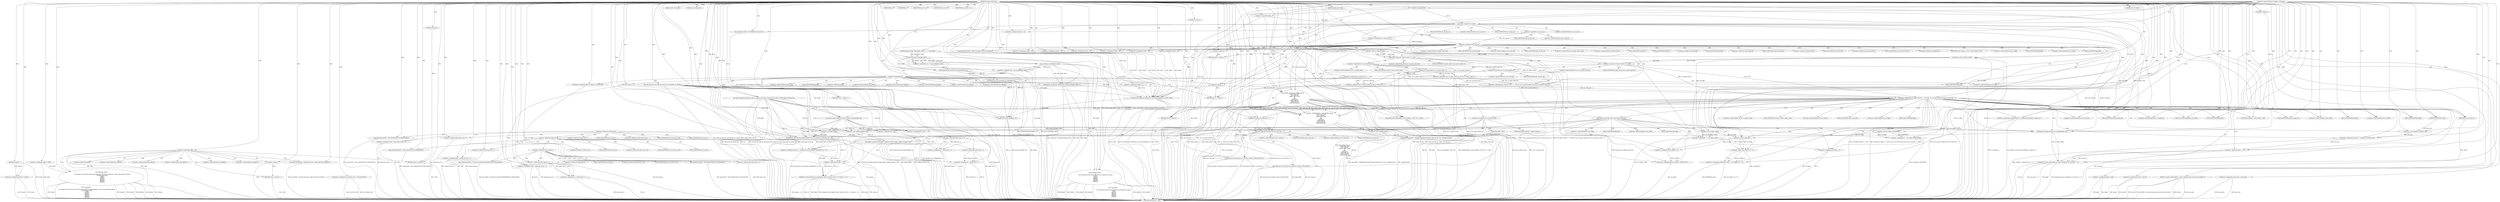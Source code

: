 digraph hostapd_notif_assoc {  
"1000118" [label = "(METHOD,hostapd_notif_assoc)" ]
"1000656" [label = "(METHOD_RETURN,int __cdecl)" ]
"1000119" [label = "(PARAM,hostapd_data *hapd)" ]
"1000120" [label = "(PARAM,const u8 *addr)" ]
"1000121" [label = "(PARAM,const u8 *req_ies)" ]
"1000122" [label = "(PARAM,size_t req_ies_len)" ]
"1000123" [label = "(PARAM,int reassoc)" ]
"1000142" [label = "(<operator>.assignment,hapda = hapd)" ]
"1000145" [label = "(<operator>.assignment,addra = addr)" ]
"1000148" [label = "(<operator>.assignment,req_iesa = req_ies)" ]
"1000151" [label = "(<operator>.assignment,req_ies_lena = req_ies_len)" ]
"1000154" [label = "(<operator>.assignment,reassoca = reassoc)" ]
"1000158" [label = "(<operator>.logicalNot,!addr)" ]
"1000161" [label = "(wpa_printf,wpa_printf(2, \"hostapd_notif_assoc: Skip event with no address\"))" ]
"1000164" [label = "(RETURN,return -1;,return -1;)" ]
"1000165" [label = "(<operator>.minus,-1)" ]
"1000168" [label = "(wpa_printf,wpa_printf(\n      2,\n      \"%s: Invalid SA=%02x:%02x:%02x:%02x:%02x:%02x in received indication - ignore this indication silently\",\n      \"hostapd_notif_assoc\",\n      *addra,\n      addra[1],\n      addra[2],\n      addra[3],\n      addra[4],\n      addra[5]))" ]
"1000189" [label = "(RETURN,return 0;,return 0;)" ]
"1000190" [label = "(LITERAL,0,return 0;)" ]
"1000191" [label = "(hostapd_logger,hostapd_logger(hapda, addra, 1u, 2, \"associated\"))" ]
"1000197" [label = "(ieee802_11_parse_elems,ieee802_11_parse_elems(req_iesa, req_ies_lena, &elems, 0))" ]
"1000208" [label = "(<operator>.assignment,ie = elems.wps_ie - 2)" ]
"1000210" [label = "(<operator>.subtraction,elems.wps_ie - 2)" ]
"1000215" [label = "(<operator>.assignment,ielen = elems.wps_ie_len + 2)" ]
"1000217" [label = "(<operator>.addition,elems.wps_ie_len + 2)" ]
"1000222" [label = "(wpa_printf,wpa_printf(2, \"STA included WPS IE in (Re)AssocReq\"))" ]
"1000231" [label = "(<operator>.assignment,ie = elems.rsn_ie - 2)" ]
"1000233" [label = "(<operator>.subtraction,elems.rsn_ie - 2)" ]
"1000238" [label = "(<operator>.assignment,ielen = elems.rsn_ie_len + 2)" ]
"1000240" [label = "(<operator>.addition,elems.rsn_ie_len + 2)" ]
"1000245" [label = "(wpa_printf,wpa_printf(2, \"STA included RSN IE in (Re)AssocReq\"))" ]
"1000254" [label = "(<operator>.assignment,ie = elems.wpa_ie - 2)" ]
"1000256" [label = "(<operator>.subtraction,elems.wpa_ie - 2)" ]
"1000261" [label = "(<operator>.assignment,ielen = elems.wpa_ie_len + 2)" ]
"1000263" [label = "(<operator>.addition,elems.wpa_ie_len + 2)" ]
"1000268" [label = "(wpa_printf,wpa_printf(2, \"STA included WPA IE in (Re)AssocReq\"))" ]
"1000273" [label = "(IDENTIFIER,L,)" ]
"1000274" [label = "(IDENTIFIER,L,)" ]
"1000275" [label = "(wpa_printf,wpa_printf(2, \"STA did not include WPS/RSN/WPA IE in (Re)AssocReq\"))" ]
"1000278" [label = "(<operator>.assignment,sta = ap_get_sta(hapda, addra))" ]
"1000280" [label = "(ap_get_sta,ap_get_sta(hapda, addra))" ]
"1000284" [label = "(IDENTIFIER,sta,if ( sta ))" ]
"1000286" [label = "(CFXTristimulus2lms,CFXTristimulus2lms(hapda, sta))" ]
"1000289" [label = "(accounting_sta_stop,accounting_sta_stop(hapda, sta))" ]
"1000292" [label = "(<operator>.assignment,sta->timeout_next = STA_NULLFUNC)" ]
"1000299" [label = "(<operator>.assignment,sta = ap_sta_add(hapda, addra))" ]
"1000301" [label = "(ap_sta_add,ap_sta_add(hapda, addra))" ]
"1000305" [label = "(<operator>.logicalNot,!sta)" ]
"1000308" [label = "(hostapd_drv_sta_disassoc,hostapd_drv_sta_disassoc(hapda, addra, 5))" ]
"1000312" [label = "(RETURN,return -1;,return -1;)" ]
"1000313" [label = "(<operator>.minus,-1)" ]
"1000315" [label = "(<operators>.assignmentAnd,sta->flags &= 0xFFFECFFF)" ]
"1000321" [label = "(wpa_printf,wpa_printf(\n      3,\n      \"STA %02x:%02x:%02x:%02x:%02x:%02x not allowed to connect\",\n      *addra,\n      addra[1],\n      addra[2],\n      addra[3],\n      addra[4],\n      addra[5]))" ]
"1000341" [label = "(<operator>.assignment,reason = 1)" ]
"1000345" [label = "(hostapd_drv_sta_disassoc,hostapd_drv_sta_disassoc(hapda, sta->addr, reason))" ]
"1000351" [label = "(ap_free_sta,ap_free_sta(hapda, sta))" ]
"1000354" [label = "(RETURN,return -1;,return -1;)" ]
"1000355" [label = "(<operator>.minus,-1)" ]
"1000357" [label = "(mbo_ap_check_sta_assoc,mbo_ap_check_sta_assoc(hapda, sta, &elems))" ]
"1000362" [label = "(ap_copy_sta_supp_op_classes,ap_copy_sta_supp_op_classes(sta, elems.supp_op_classes, elems.supp_op_classes_len))" ]
"1000378" [label = "(<operator>.logicalOr,!ie || !ielen)" ]
"1000379" [label = "(<operator>.logicalNot,!ie)" ]
"1000381" [label = "(<operator>.logicalNot,!ielen)" ]
"1000384" [label = "(wpa_printf,wpa_printf(2, \"No WPA/RSN IE from STA\"))" ]
"1000387" [label = "(<operator>.assignment,reason = 13)" ]
"1000392" [label = "(<operator>.logicalNot,!sta->wpa_sm)" ]
"1000397" [label = "(<operator>.assignment,sta->wpa_sm = v5)" ]
"1000403" [label = "(<operator>.logicalNot,!sta->wpa_sm)" ]
"1000408" [label = "(wpa_printf,wpa_printf(5, \"Failed to initialize WPA state machine\"))" ]
"1000411" [label = "(RETURN,return -1;,return -1;)" ]
"1000412" [label = "(<operator>.minus,-1)" ]
"1000414" [label = "(<operator>.assignment,res = wpa_validate_wpa_ie(\n            hapda->wpa_auth,\n            sta->wpa_sm,\n            hapda->iface->freq,\n            ie,\n            ielen,\n            elems.mdie,\n            elems.mdie_len,\n            elems.owe_dh,\n            elems.owe_dh_len))" ]
"1000416" [label = "(wpa_validate_wpa_ie,wpa_validate_wpa_ie(\n            hapda->wpa_auth,\n            sta->wpa_sm,\n            hapda->iface->freq,\n            ie,\n            ielen,\n            elems.mdie,\n            elems.mdie_len,\n            elems.owe_dh,\n            elems.owe_dh_len))" ]
"1000443" [label = "(IDENTIFIER,res,if ( res ))" ]
"1000445" [label = "(wpa_printf,wpa_printf(2, \"WPA/RSN information element rejected? (res %u)\", (unsigned int)res))" ]
"1000448" [label = "(<operator>.cast,(unsigned int)res)" ]
"1000451" [label = "(wpa_hexdump,wpa_hexdump(2, (const unsigned __int8 *)\"IE\", ie, ielen))" ]
"1000453" [label = "(<operator>.cast,(const unsigned __int8 *)\"IE\")" ]
"1000459" [label = "(IDENTIFIER,res,switch ( res ))" ]
"1000462" [label = "(<operator>.assignment,reason = 18)" ]
"1000467" [label = "(<operator>.assignment,reason = 19)" ]
"1000472" [label = "(<operator>.assignment,reason = 20)" ]
"1000477" [label = "(<operator>.assignment,reason = 13)" ]
"1000482" [label = "(<operator>.assignment,reason = 24)" ]
"1000487" [label = "(<operator>.assignment,reason = 13)" ]
"1000493" [label = "(<operator>.logicalAnd,(sta->flags & 0x402) == 1026 && !sta->sa_query_timed_out && sta->sa_query_count > 0)" ]
"1000494" [label = "(<operator>.equals,(sta->flags & 0x402) == 1026)" ]
"1000495" [label = "(<operator>.and,sta->flags & 0x402)" ]
"1000501" [label = "(<operator>.logicalAnd,!sta->sa_query_timed_out && sta->sa_query_count > 0)" ]
"1000502" [label = "(<operator>.logicalNot,!sta->sa_query_timed_out)" ]
"1000506" [label = "(<operator>.greaterThan,sta->sa_query_count > 0)" ]
"1000511" [label = "(ap_check_sa_query_timeout,ap_check_sa_query_timeout(hapda, sta))" ]
"1000515" [label = "(<operator>.logicalAnd,(sta->flags & 0x402) == 1026 && !sta->sa_query_timed_out && sta->auth_alg != 2)" ]
"1000516" [label = "(<operator>.equals,(sta->flags & 0x402) == 1026)" ]
"1000517" [label = "(<operator>.and,sta->flags & 0x402)" ]
"1000523" [label = "(<operator>.logicalAnd,!sta->sa_query_timed_out && sta->auth_alg != 2)" ]
"1000524" [label = "(<operator>.logicalNot,!sta->sa_query_timed_out)" ]
"1000528" [label = "(<operator>.notEquals,sta->auth_alg != 2)" ]
"1000535" [label = "(<operator>.logicalNot,!sta->sa_query_count)" ]
"1000539" [label = "(xdr_ypbind_resptype_0,xdr_ypbind_resptype_0((XDR *)hapda, (ypbind_resptype *)sta))" ]
"1000540" [label = "(<operator>.cast,(XDR *)hapda)" ]
"1000543" [label = "(<operator>.cast,(ypbind_resptype *)sta)" ]
"1000546" [label = "(<operator>.assignment,reason_2 = hostapd_eid_assoc_comeback_time(hapda, sta, v11))" ]
"1000548" [label = "(hostapd_eid_assoc_comeback_time,hostapd_eid_assoc_comeback_time(hapda, sta, v11))" ]
"1000552" [label = "(hostapd_sta_assoc,hostapd_sta_assoc(hapda, addra, reassoca, 0x1Eu, v11, reason_2 - v11))" ]
"1000558" [label = "(<operator>.subtraction,reason_2 - v11)" ]
"1000561" [label = "(RETURN,return 0;,return 0;)" ]
"1000562" [label = "(LITERAL,0,return 0;)" ]
"1000564" [label = "(wpa_auth_uses_mfp,wpa_auth_uses_mfp(sta->wpa_sm))" ]
"1000569" [label = "(<operator>.assignment,v6 = sta)" ]
"1000572" [label = "(<operator>.assignment,v7 = sta->flags | 0x400)" ]
"1000574" [label = "(<operator>.or,sta->flags | 0x400)" ]
"1000581" [label = "(<operator>.assignment,v6 = sta)" ]
"1000584" [label = "(<operator>.assignment,v7 = sta->flags & 0xFFFFFBFF)" ]
"1000586" [label = "(<operator>.and,sta->flags & 0xFFFFFBFF)" ]
"1000591" [label = "(<operator>.assignment,v6->flags = v7)" ]
"1000596" [label = "(<operator>.assignment,LOBYTE(new_assoc) = (sta->flags & 2) == 0)" ]
"1000597" [label = "(LOBYTE,LOBYTE(new_assoc))" ]
"1000599" [label = "(<operator>.equals,(sta->flags & 2) == 0)" ]
"1000600" [label = "(<operator>.and,sta->flags & 2)" ]
"1000606" [label = "(<operator>.assignment,new_assoc = (unsigned __int8)new_assoc)" ]
"1000608" [label = "(<operator>.cast,(unsigned __int8)new_assoc)" ]
"1000611" [label = "(<operators>.assignmentOr,sta->flags |= 3u)" ]
"1000616" [label = "(<operators>.assignmentAnd,sta->flags &= 0xFFF7FFFF)" ]
"1000621" [label = "(hostapd_set_sta_flags,hostapd_set_sta_flags(hapda, sta))" ]
"1000625" [label = "(<operator>.logicalAnd,reassoca && sta->auth_alg == 2)" ]
"1000627" [label = "(<operator>.equals,sta->auth_alg == 2)" ]
"1000632" [label = "(wpa_auth_sm_event,wpa_auth_sm_event(sta->wpa_sm, WPA_ASSOC_FT))" ]
"1000638" [label = "(wpa_auth_sm_event,wpa_auth_sm_event(sta->wpa_sm, WPA_ASSOC))" ]
"1000643" [label = "(hostapd_new_assoc_sta,hostapd_new_assoc_sta(hapda, sta, new_assoc == 0))" ]
"1000646" [label = "(<operator>.equals,new_assoc == 0)" ]
"1000649" [label = "(ieee802_1x_notify_port_enabled,ieee802_1x_notify_port_enabled(sta->eapol_sm, 1))" ]
"1000654" [label = "(RETURN,return 0;,return 0;)" ]
"1000655" [label = "(LITERAL,0,return 0;)" ]
"1000172" [label = "(<operator>.indirection,*addra)" ]
"1000174" [label = "(<operator>.indirectIndexAccess,addra[1])" ]
"1000177" [label = "(<operator>.indirectIndexAccess,addra[2])" ]
"1000180" [label = "(<operator>.indirectIndexAccess,addra[3])" ]
"1000183" [label = "(<operator>.indirectIndexAccess,addra[4])" ]
"1000186" [label = "(<operator>.indirectIndexAccess,addra[5])" ]
"1000204" [label = "(<operator>.fieldAccess,elems.wps_ie)" ]
"1000211" [label = "(<operator>.fieldAccess,elems.wps_ie)" ]
"1000213" [label = "(FIELD_IDENTIFIER,wps_ie,wps_ie)" ]
"1000218" [label = "(<operator>.fieldAccess,elems.wps_ie_len)" ]
"1000220" [label = "(FIELD_IDENTIFIER,wps_ie_len,wps_ie_len)" ]
"1000227" [label = "(<operator>.fieldAccess,elems.rsn_ie)" ]
"1000229" [label = "(FIELD_IDENTIFIER,rsn_ie,rsn_ie)" ]
"1000234" [label = "(<operator>.fieldAccess,elems.rsn_ie)" ]
"1000236" [label = "(FIELD_IDENTIFIER,rsn_ie,rsn_ie)" ]
"1000241" [label = "(<operator>.fieldAccess,elems.rsn_ie_len)" ]
"1000243" [label = "(FIELD_IDENTIFIER,rsn_ie_len,rsn_ie_len)" ]
"1000250" [label = "(<operator>.fieldAccess,elems.wpa_ie)" ]
"1000252" [label = "(FIELD_IDENTIFIER,wpa_ie,wpa_ie)" ]
"1000257" [label = "(<operator>.fieldAccess,elems.wpa_ie)" ]
"1000259" [label = "(FIELD_IDENTIFIER,wpa_ie,wpa_ie)" ]
"1000264" [label = "(<operator>.fieldAccess,elems.wpa_ie_len)" ]
"1000266" [label = "(FIELD_IDENTIFIER,wpa_ie_len,wpa_ie_len)" ]
"1000316" [label = "(<operator>.indirectFieldAccess,sta->flags)" ]
"1000318" [label = "(FIELD_IDENTIFIER,flags,flags)" ]
"1000324" [label = "(<operator>.indirection,*addra)" ]
"1000326" [label = "(<operator>.indirectIndexAccess,addra[1])" ]
"1000329" [label = "(<operator>.indirectIndexAccess,addra[2])" ]
"1000332" [label = "(<operator>.indirectIndexAccess,addra[3])" ]
"1000335" [label = "(<operator>.indirectIndexAccess,addra[4])" ]
"1000338" [label = "(<operator>.indirectIndexAccess,addra[5])" ]
"1000347" [label = "(<operator>.indirectFieldAccess,sta->addr)" ]
"1000349" [label = "(FIELD_IDENTIFIER,addr,addr)" ]
"1000371" [label = "(<operator>.indirectFieldAccess,hapda->conf->wpa)" ]
"1000393" [label = "(<operator>.indirectFieldAccess,sta->wpa_sm)" ]
"1000395" [label = "(FIELD_IDENTIFIER,wpa_sm,wpa_sm)" ]
"1000398" [label = "(<operator>.indirectFieldAccess,sta->wpa_sm)" ]
"1000400" [label = "(FIELD_IDENTIFIER,wpa_sm,wpa_sm)" ]
"1000404" [label = "(<operator>.indirectFieldAccess,sta->wpa_sm)" ]
"1000406" [label = "(FIELD_IDENTIFIER,wpa_sm,wpa_sm)" ]
"1000417" [label = "(<operator>.indirectFieldAccess,hapda->wpa_auth)" ]
"1000419" [label = "(FIELD_IDENTIFIER,wpa_auth,wpa_auth)" ]
"1000420" [label = "(<operator>.indirectFieldAccess,sta->wpa_sm)" ]
"1000422" [label = "(FIELD_IDENTIFIER,wpa_sm,wpa_sm)" ]
"1000423" [label = "(<operator>.indirectFieldAccess,hapda->iface->freq)" ]
"1000424" [label = "(<operator>.indirectFieldAccess,hapda->iface)" ]
"1000426" [label = "(FIELD_IDENTIFIER,iface,iface)" ]
"1000427" [label = "(FIELD_IDENTIFIER,freq,freq)" ]
"1000430" [label = "(<operator>.fieldAccess,elems.mdie)" ]
"1000432" [label = "(FIELD_IDENTIFIER,mdie,mdie)" ]
"1000433" [label = "(<operator>.fieldAccess,elems.mdie_len)" ]
"1000435" [label = "(FIELD_IDENTIFIER,mdie_len,mdie_len)" ]
"1000436" [label = "(<operator>.fieldAccess,elems.owe_dh)" ]
"1000438" [label = "(FIELD_IDENTIFIER,owe_dh,owe_dh)" ]
"1000439" [label = "(<operator>.fieldAccess,elems.owe_dh_len)" ]
"1000441" [label = "(FIELD_IDENTIFIER,owe_dh_len,owe_dh_len)" ]
"1000449" [label = "(UNKNOWN,unsigned int,unsigned int)" ]
"1000454" [label = "(UNKNOWN,const unsigned __int8 *,const unsigned __int8 *)" ]
"1000496" [label = "(<operator>.indirectFieldAccess,sta->flags)" ]
"1000498" [label = "(FIELD_IDENTIFIER,flags,flags)" ]
"1000503" [label = "(<operator>.indirectFieldAccess,sta->sa_query_timed_out)" ]
"1000505" [label = "(FIELD_IDENTIFIER,sa_query_timed_out,sa_query_timed_out)" ]
"1000507" [label = "(<operator>.indirectFieldAccess,sta->sa_query_count)" ]
"1000509" [label = "(FIELD_IDENTIFIER,sa_query_count,sa_query_count)" ]
"1000518" [label = "(<operator>.indirectFieldAccess,sta->flags)" ]
"1000520" [label = "(FIELD_IDENTIFIER,flags,flags)" ]
"1000525" [label = "(<operator>.indirectFieldAccess,sta->sa_query_timed_out)" ]
"1000527" [label = "(FIELD_IDENTIFIER,sa_query_timed_out,sa_query_timed_out)" ]
"1000529" [label = "(<operator>.indirectFieldAccess,sta->auth_alg)" ]
"1000531" [label = "(FIELD_IDENTIFIER,auth_alg,auth_alg)" ]
"1000536" [label = "(<operator>.indirectFieldAccess,sta->sa_query_count)" ]
"1000538" [label = "(FIELD_IDENTIFIER,sa_query_count,sa_query_count)" ]
"1000541" [label = "(UNKNOWN,XDR *,XDR *)" ]
"1000544" [label = "(UNKNOWN,ypbind_resptype *,ypbind_resptype *)" ]
"1000565" [label = "(<operator>.indirectFieldAccess,sta->wpa_sm)" ]
"1000567" [label = "(FIELD_IDENTIFIER,wpa_sm,wpa_sm)" ]
"1000575" [label = "(<operator>.indirectFieldAccess,sta->flags)" ]
"1000577" [label = "(FIELD_IDENTIFIER,flags,flags)" ]
"1000587" [label = "(<operator>.indirectFieldAccess,sta->flags)" ]
"1000589" [label = "(FIELD_IDENTIFIER,flags,flags)" ]
"1000592" [label = "(<operator>.indirectFieldAccess,v6->flags)" ]
"1000594" [label = "(FIELD_IDENTIFIER,flags,flags)" ]
"1000601" [label = "(<operator>.indirectFieldAccess,sta->flags)" ]
"1000603" [label = "(FIELD_IDENTIFIER,flags,flags)" ]
"1000609" [label = "(UNKNOWN,unsigned __int8,unsigned __int8)" ]
"1000612" [label = "(<operator>.indirectFieldAccess,sta->flags)" ]
"1000614" [label = "(FIELD_IDENTIFIER,flags,flags)" ]
"1000617" [label = "(<operator>.indirectFieldAccess,sta->flags)" ]
"1000619" [label = "(FIELD_IDENTIFIER,flags,flags)" ]
"1000628" [label = "(<operator>.indirectFieldAccess,sta->auth_alg)" ]
"1000630" [label = "(FIELD_IDENTIFIER,auth_alg,auth_alg)" ]
"1000633" [label = "(<operator>.indirectFieldAccess,sta->wpa_sm)" ]
"1000635" [label = "(FIELD_IDENTIFIER,wpa_sm,wpa_sm)" ]
"1000639" [label = "(<operator>.indirectFieldAccess,sta->wpa_sm)" ]
"1000641" [label = "(FIELD_IDENTIFIER,wpa_sm,wpa_sm)" ]
"1000650" [label = "(<operator>.indirectFieldAccess,sta->eapol_sm)" ]
"1000652" [label = "(FIELD_IDENTIFIER,eapol_sm,eapol_sm)" ]
  "1000312" -> "1000656"  [ label = "DDG: <RET>"] 
  "1000654" -> "1000656"  [ label = "DDG: <RET>"] 
  "1000561" -> "1000656"  [ label = "DDG: <RET>"] 
  "1000289" -> "1000656"  [ label = "DDG: accounting_sta_stop(hapda, sta)"] 
  "1000632" -> "1000656"  [ label = "DDG: WPA_ASSOC_FT"] 
  "1000416" -> "1000656"  [ label = "DDG: elems.owe_dh"] 
  "1000142" -> "1000656"  [ label = "DDG: hapd"] 
  "1000161" -> "1000656"  [ label = "DDG: wpa_printf(2, \"hostapd_notif_assoc: Skip event with no address\")"] 
  "1000414" -> "1000656"  [ label = "DDG: wpa_validate_wpa_ie(\n            hapda->wpa_auth,\n            sta->wpa_sm,\n            hapda->iface->freq,\n            ie,\n            ielen,\n            elems.mdie,\n            elems.mdie_len,\n            elems.owe_dh,\n            elems.owe_dh_len)"] 
  "1000217" -> "1000656"  [ label = "DDG: elems.wps_ie_len"] 
  "1000142" -> "1000656"  [ label = "DDG: hapda"] 
  "1000581" -> "1000656"  [ label = "DDG: v6"] 
  "1000517" -> "1000656"  [ label = "DDG: sta->flags"] 
  "1000445" -> "1000656"  [ label = "DDG: wpa_printf(2, \"WPA/RSN information element rejected? (res %u)\", (unsigned int)res)"] 
  "1000197" -> "1000656"  [ label = "DDG: &elems"] 
  "1000599" -> "1000656"  [ label = "DDG: sta->flags & 2"] 
  "1000315" -> "1000656"  [ label = "DDG: sta->flags"] 
  "1000191" -> "1000656"  [ label = "DDG: hostapd_logger(hapda, addra, 1u, 2, \"associated\")"] 
  "1000535" -> "1000656"  [ label = "DDG: sta->sa_query_count"] 
  "1000501" -> "1000656"  [ label = "DDG: !sta->sa_query_timed_out"] 
  "1000649" -> "1000656"  [ label = "DDG: ieee802_1x_notify_port_enabled(sta->eapol_sm, 1)"] 
  "1000321" -> "1000656"  [ label = "DDG: addra[4]"] 
  "1000523" -> "1000656"  [ label = "DDG: !sta->sa_query_timed_out"] 
  "1000197" -> "1000656"  [ label = "DDG: req_ies_lena"] 
  "1000351" -> "1000656"  [ label = "DDG: hapda"] 
  "1000524" -> "1000656"  [ label = "DDG: sta->sa_query_timed_out"] 
  "1000416" -> "1000656"  [ label = "DDG: elems.owe_dh_len"] 
  "1000625" -> "1000656"  [ label = "DDG: sta->auth_alg == 2"] 
  "1000238" -> "1000656"  [ label = "DDG: ielen"] 
  "1000416" -> "1000656"  [ label = "DDG: sta->wpa_sm"] 
  "1000351" -> "1000656"  [ label = "DDG: sta"] 
  "1000515" -> "1000656"  [ label = "DDG: (sta->flags & 0x402) == 1026 && !sta->sa_query_timed_out && sta->auth_alg != 2"] 
  "1000546" -> "1000656"  [ label = "DDG: hostapd_eid_assoc_comeback_time(hapda, sta, v11)"] 
  "1000168" -> "1000656"  [ label = "DDG: addra[1]"] 
  "1000321" -> "1000656"  [ label = "DDG: wpa_printf(\n      3,\n      \"STA %02x:%02x:%02x:%02x:%02x:%02x not allowed to connect\",\n      *addra,\n      addra[1],\n      addra[2],\n      addra[3],\n      addra[4],\n      addra[5])"] 
  "1000569" -> "1000656"  [ label = "DDG: v6"] 
  "1000231" -> "1000656"  [ label = "DDG: elems.rsn_ie - 2"] 
  "1000539" -> "1000656"  [ label = "DDG: xdr_ypbind_resptype_0((XDR *)hapda, (ypbind_resptype *)sta)"] 
  "1000516" -> "1000656"  [ label = "DDG: sta->flags & 0x402"] 
  "1000308" -> "1000656"  [ label = "DDG: hostapd_drv_sta_disassoc(hapda, addra, 5)"] 
  "1000351" -> "1000656"  [ label = "DDG: ap_free_sta(hapda, sta)"] 
  "1000552" -> "1000656"  [ label = "DDG: hapda"] 
  "1000414" -> "1000656"  [ label = "DDG: res"] 
  "1000416" -> "1000656"  [ label = "DDG: hapda->wpa_auth"] 
  "1000564" -> "1000656"  [ label = "DDG: wpa_auth_uses_mfp(sta->wpa_sm)"] 
  "1000558" -> "1000656"  [ label = "DDG: reason_2"] 
  "1000539" -> "1000656"  [ label = "DDG: (XDR *)hapda"] 
  "1000210" -> "1000656"  [ label = "DDG: elems.wps_ie"] 
  "1000552" -> "1000656"  [ label = "DDG: reassoca"] 
  "1000397" -> "1000656"  [ label = "DDG: v5"] 
  "1000313" -> "1000656"  [ label = "DDG: -1"] 
  "1000215" -> "1000656"  [ label = "DDG: elems.wps_ie_len + 2"] 
  "1000362" -> "1000656"  [ label = "DDG: elems.supp_op_classes"] 
  "1000643" -> "1000656"  [ label = "DDG: new_assoc == 0"] 
  "1000379" -> "1000656"  [ label = "DDG: ie"] 
  "1000596" -> "1000656"  [ label = "DDG: LOBYTE(new_assoc)"] 
  "1000233" -> "1000656"  [ label = "DDG: elems.rsn_ie"] 
  "1000632" -> "1000656"  [ label = "DDG: sta->wpa_sm"] 
  "1000416" -> "1000656"  [ label = "DDG: elems.mdie_len"] 
  "1000445" -> "1000656"  [ label = "DDG: (unsigned int)res"] 
  "1000151" -> "1000656"  [ label = "DDG: req_ies_lena"] 
  "1000254" -> "1000656"  [ label = "DDG: elems.wpa_ie - 2"] 
  "1000355" -> "1000656"  [ label = "DDG: -1"] 
  "1000381" -> "1000656"  [ label = "DDG: ielen"] 
  "1000384" -> "1000656"  [ label = "DDG: wpa_printf(2, \"No WPA/RSN IE from STA\")"] 
  "1000292" -> "1000656"  [ label = "DDG: STA_NULLFUNC"] 
  "1000493" -> "1000656"  [ label = "DDG: !sta->sa_query_timed_out && sta->sa_query_count > 0"] 
  "1000299" -> "1000656"  [ label = "DDG: ap_sta_add(hapda, addra)"] 
  "1000638" -> "1000656"  [ label = "DDG: WPA_ASSOC"] 
  "1000151" -> "1000656"  [ label = "DDG: req_ies_len"] 
  "1000451" -> "1000656"  [ label = "DDG: ielen"] 
  "1000240" -> "1000656"  [ label = "DDG: elems.rsn_ie_len"] 
  "1000268" -> "1000656"  [ label = "DDG: wpa_printf(2, \"STA included WPA IE in (Re)AssocReq\")"] 
  "1000168" -> "1000656"  [ label = "DDG: addra[4]"] 
  "1000552" -> "1000656"  [ label = "DDG: reason_2 - v11"] 
  "1000606" -> "1000656"  [ label = "DDG: (unsigned __int8)new_assoc"] 
  "1000148" -> "1000656"  [ label = "DDG: req_ies"] 
  "1000148" -> "1000656"  [ label = "DDG: req_iesa"] 
  "1000168" -> "1000656"  [ label = "DDG: addra[3]"] 
  "1000345" -> "1000656"  [ label = "DDG: hostapd_drv_sta_disassoc(hapda, sta->addr, reason)"] 
  "1000625" -> "1000656"  [ label = "DDG: reassoca && sta->auth_alg == 2"] 
  "1000515" -> "1000656"  [ label = "DDG: !sta->sa_query_timed_out && sta->auth_alg != 2"] 
  "1000643" -> "1000656"  [ label = "DDG: hapda"] 
  "1000308" -> "1000656"  [ label = "DDG: addra"] 
  "1000451" -> "1000656"  [ label = "DDG: (const unsigned __int8 *)\"IE\""] 
  "1000154" -> "1000656"  [ label = "DDG: reassoca"] 
  "1000280" -> "1000656"  [ label = "DDG: addra"] 
  "1000158" -> "1000656"  [ label = "DDG: !addr"] 
  "1000627" -> "1000656"  [ label = "DDG: sta->auth_alg"] 
  "1000625" -> "1000656"  [ label = "DDG: reassoca"] 
  "1000501" -> "1000656"  [ label = "DDG: sta->sa_query_count > 0"] 
  "1000523" -> "1000656"  [ label = "DDG: sta->auth_alg != 2"] 
  "1000403" -> "1000656"  [ label = "DDG: !sta->wpa_sm"] 
  "1000261" -> "1000656"  [ label = "DDG: elems.wpa_ie_len + 2"] 
  "1000448" -> "1000656"  [ label = "DDG: res"] 
  "1000345" -> "1000656"  [ label = "DDG: reason"] 
  "1000362" -> "1000656"  [ label = "DDG: elems.supp_op_classes_len"] 
  "1000378" -> "1000656"  [ label = "DDG: !ie || !ielen"] 
  "1000292" -> "1000656"  [ label = "DDG: sta->timeout_next"] 
  "1000158" -> "1000656"  [ label = "DDG: addr"] 
  "1000231" -> "1000656"  [ label = "DDG: ie"] 
  "1000254" -> "1000656"  [ label = "DDG: ie"] 
  "1000222" -> "1000656"  [ label = "DDG: wpa_printf(2, \"STA included WPS IE in (Re)AssocReq\")"] 
  "1000515" -> "1000656"  [ label = "DDG: (sta->flags & 0x402) == 1026"] 
  "1000616" -> "1000656"  [ label = "DDG: sta->flags"] 
  "1000275" -> "1000656"  [ label = "DDG: wpa_printf(2, \"STA did not include WPS/RSN/WPA IE in (Re)AssocReq\")"] 
  "1000378" -> "1000656"  [ label = "DDG: !ie"] 
  "1000286" -> "1000656"  [ label = "DDG: CFXTristimulus2lms(hapda, sta)"] 
  "1000301" -> "1000656"  [ label = "DDG: addra"] 
  "1000596" -> "1000656"  [ label = "DDG: (sta->flags & 2) == 0"] 
  "1000197" -> "1000656"  [ label = "DDG: req_iesa"] 
  "1000649" -> "1000656"  [ label = "DDG: sta->eapol_sm"] 
  "1000321" -> "1000656"  [ label = "DDG: addra[3]"] 
  "1000646" -> "1000656"  [ label = "DDG: new_assoc"] 
  "1000502" -> "1000656"  [ label = "DDG: sta->sa_query_timed_out"] 
  "1000535" -> "1000656"  [ label = "DDG: !sta->sa_query_count"] 
  "1000256" -> "1000656"  [ label = "DDG: elems.wpa_ie"] 
  "1000408" -> "1000656"  [ label = "DDG: wpa_printf(5, \"Failed to initialize WPA state machine\")"] 
  "1000451" -> "1000656"  [ label = "DDG: wpa_hexdump(2, (const unsigned __int8 *)\"IE\", ie, ielen)"] 
  "1000208" -> "1000656"  [ label = "DDG: ie"] 
  "1000403" -> "1000656"  [ label = "DDG: sta->wpa_sm"] 
  "1000416" -> "1000656"  [ label = "DDG: hapda->iface->freq"] 
  "1000506" -> "1000656"  [ label = "DDG: sta->sa_query_count"] 
  "1000638" -> "1000656"  [ label = "DDG: sta->wpa_sm"] 
  "1000572" -> "1000656"  [ label = "DDG: sta->flags | 0x400"] 
  "1000632" -> "1000656"  [ label = "DDG: wpa_auth_sm_event(sta->wpa_sm, WPA_ASSOC_FT)"] 
  "1000278" -> "1000656"  [ label = "DDG: ap_get_sta(hapda, addra)"] 
  "1000154" -> "1000656"  [ label = "DDG: reassoc"] 
  "1000528" -> "1000656"  [ label = "DDG: sta->auth_alg"] 
  "1000591" -> "1000656"  [ label = "DDG: v6->flags"] 
  "1000552" -> "1000656"  [ label = "DDG: v11"] 
  "1000305" -> "1000656"  [ label = "DDG: sta"] 
  "1000643" -> "1000656"  [ label = "DDG: hostapd_new_assoc_sta(hapda, sta, new_assoc == 0)"] 
  "1000621" -> "1000656"  [ label = "DDG: hostapd_set_sta_flags(hapda, sta)"] 
  "1000584" -> "1000656"  [ label = "DDG: sta->flags & 0xFFFFFBFF"] 
  "1000321" -> "1000656"  [ label = "DDG: addra[2]"] 
  "1000168" -> "1000656"  [ label = "DDG: addra[2]"] 
  "1000416" -> "1000656"  [ label = "DDG: ie"] 
  "1000345" -> "1000656"  [ label = "DDG: sta->addr"] 
  "1000412" -> "1000656"  [ label = "DDG: -1"] 
  "1000362" -> "1000656"  [ label = "DDG: sta"] 
  "1000263" -> "1000656"  [ label = "DDG: elems.wpa_ie_len"] 
  "1000493" -> "1000656"  [ label = "DDG: (sta->flags & 0x402) == 1026 && !sta->sa_query_timed_out && sta->sa_query_count > 0"] 
  "1000552" -> "1000656"  [ label = "DDG: addra"] 
  "1000215" -> "1000656"  [ label = "DDG: ielen"] 
  "1000643" -> "1000656"  [ label = "DDG: sta"] 
  "1000357" -> "1000656"  [ label = "DDG: mbo_ap_check_sta_assoc(hapda, sta, &elems)"] 
  "1000208" -> "1000656"  [ label = "DDG: elems.wps_ie - 2"] 
  "1000305" -> "1000656"  [ label = "DDG: !sta"] 
  "1000416" -> "1000656"  [ label = "DDG: elems.mdie"] 
  "1000511" -> "1000656"  [ label = "DDG: ap_check_sa_query_timeout(hapda, sta)"] 
  "1000638" -> "1000656"  [ label = "DDG: wpa_auth_sm_event(sta->wpa_sm, WPA_ASSOC)"] 
  "1000308" -> "1000656"  [ label = "DDG: hapda"] 
  "1000552" -> "1000656"  [ label = "DDG: hostapd_sta_assoc(hapda, addra, reassoca, 0x1Eu, v11, reason_2 - v11)"] 
  "1000261" -> "1000656"  [ label = "DDG: ielen"] 
  "1000539" -> "1000656"  [ label = "DDG: (ypbind_resptype *)sta"] 
  "1000321" -> "1000656"  [ label = "DDG: addra[1]"] 
  "1000591" -> "1000656"  [ label = "DDG: v7"] 
  "1000168" -> "1000656"  [ label = "DDG: *addra"] 
  "1000197" -> "1000656"  [ label = "DDG: ieee802_11_parse_elems(req_iesa, req_ies_lena, &elems, 0)"] 
  "1000238" -> "1000656"  [ label = "DDG: elems.rsn_ie_len + 2"] 
  "1000321" -> "1000656"  [ label = "DDG: *addra"] 
  "1000245" -> "1000656"  [ label = "DDG: wpa_printf(2, \"STA included RSN IE in (Re)AssocReq\")"] 
  "1000451" -> "1000656"  [ label = "DDG: ie"] 
  "1000321" -> "1000656"  [ label = "DDG: addra[5]"] 
  "1000123" -> "1000656"  [ label = "DDG: reassoc"] 
  "1000145" -> "1000656"  [ label = "DDG: addra"] 
  "1000378" -> "1000656"  [ label = "DDG: !ielen"] 
  "1000357" -> "1000656"  [ label = "DDG: hapda"] 
  "1000168" -> "1000656"  [ label = "DDG: wpa_printf(\n      2,\n      \"%s: Invalid SA=%02x:%02x:%02x:%02x:%02x:%02x in received indication - ignore this indication silently\",\n      \"hostapd_notif_assoc\",\n      *addra,\n      addra[1],\n      addra[2],\n      addra[3],\n      addra[4],\n      addra[5])"] 
  "1000416" -> "1000656"  [ label = "DDG: ielen"] 
  "1000362" -> "1000656"  [ label = "DDG: ap_copy_sta_supp_op_classes(sta, elems.supp_op_classes, elems.supp_op_classes_len)"] 
  "1000165" -> "1000656"  [ label = "DDG: -1"] 
  "1000168" -> "1000656"  [ label = "DDG: addra[5]"] 
  "1000548" -> "1000656"  [ label = "DDG: sta"] 
  "1000357" -> "1000656"  [ label = "DDG: &elems"] 
  "1000189" -> "1000656"  [ label = "DDG: <RET>"] 
  "1000164" -> "1000656"  [ label = "DDG: <RET>"] 
  "1000411" -> "1000656"  [ label = "DDG: <RET>"] 
  "1000354" -> "1000656"  [ label = "DDG: <RET>"] 
  "1000118" -> "1000119"  [ label = "DDG: "] 
  "1000118" -> "1000120"  [ label = "DDG: "] 
  "1000118" -> "1000121"  [ label = "DDG: "] 
  "1000118" -> "1000122"  [ label = "DDG: "] 
  "1000118" -> "1000123"  [ label = "DDG: "] 
  "1000118" -> "1000142"  [ label = "DDG: "] 
  "1000118" -> "1000145"  [ label = "DDG: "] 
  "1000118" -> "1000148"  [ label = "DDG: "] 
  "1000118" -> "1000151"  [ label = "DDG: "] 
  "1000123" -> "1000154"  [ label = "DDG: reassoc"] 
  "1000118" -> "1000154"  [ label = "DDG: "] 
  "1000118" -> "1000158"  [ label = "DDG: "] 
  "1000118" -> "1000161"  [ label = "DDG: "] 
  "1000165" -> "1000164"  [ label = "DDG: -1"] 
  "1000118" -> "1000165"  [ label = "DDG: "] 
  "1000118" -> "1000168"  [ label = "DDG: "] 
  "1000145" -> "1000168"  [ label = "DDG: addra"] 
  "1000190" -> "1000189"  [ label = "DDG: 0"] 
  "1000118" -> "1000189"  [ label = "DDG: "] 
  "1000118" -> "1000190"  [ label = "DDG: "] 
  "1000118" -> "1000191"  [ label = "DDG: "] 
  "1000118" -> "1000197"  [ label = "DDG: "] 
  "1000210" -> "1000208"  [ label = "DDG: elems.wps_ie"] 
  "1000210" -> "1000208"  [ label = "DDG: 2"] 
  "1000118" -> "1000208"  [ label = "DDG: "] 
  "1000118" -> "1000210"  [ label = "DDG: "] 
  "1000118" -> "1000215"  [ label = "DDG: "] 
  "1000118" -> "1000217"  [ label = "DDG: "] 
  "1000118" -> "1000222"  [ label = "DDG: "] 
  "1000233" -> "1000231"  [ label = "DDG: elems.rsn_ie"] 
  "1000233" -> "1000231"  [ label = "DDG: 2"] 
  "1000118" -> "1000231"  [ label = "DDG: "] 
  "1000118" -> "1000233"  [ label = "DDG: "] 
  "1000118" -> "1000238"  [ label = "DDG: "] 
  "1000118" -> "1000240"  [ label = "DDG: "] 
  "1000118" -> "1000245"  [ label = "DDG: "] 
  "1000256" -> "1000254"  [ label = "DDG: elems.wpa_ie"] 
  "1000256" -> "1000254"  [ label = "DDG: 2"] 
  "1000118" -> "1000254"  [ label = "DDG: "] 
  "1000118" -> "1000256"  [ label = "DDG: "] 
  "1000118" -> "1000261"  [ label = "DDG: "] 
  "1000118" -> "1000263"  [ label = "DDG: "] 
  "1000118" -> "1000268"  [ label = "DDG: "] 
  "1000118" -> "1000273"  [ label = "DDG: "] 
  "1000118" -> "1000274"  [ label = "DDG: "] 
  "1000118" -> "1000275"  [ label = "DDG: "] 
  "1000280" -> "1000278"  [ label = "DDG: hapda"] 
  "1000280" -> "1000278"  [ label = "DDG: addra"] 
  "1000118" -> "1000278"  [ label = "DDG: "] 
  "1000191" -> "1000280"  [ label = "DDG: hapda"] 
  "1000118" -> "1000280"  [ label = "DDG: "] 
  "1000191" -> "1000280"  [ label = "DDG: addra"] 
  "1000118" -> "1000284"  [ label = "DDG: "] 
  "1000280" -> "1000286"  [ label = "DDG: hapda"] 
  "1000118" -> "1000286"  [ label = "DDG: "] 
  "1000278" -> "1000286"  [ label = "DDG: sta"] 
  "1000286" -> "1000289"  [ label = "DDG: hapda"] 
  "1000118" -> "1000289"  [ label = "DDG: "] 
  "1000286" -> "1000289"  [ label = "DDG: sta"] 
  "1000118" -> "1000292"  [ label = "DDG: "] 
  "1000301" -> "1000299"  [ label = "DDG: hapda"] 
  "1000301" -> "1000299"  [ label = "DDG: addra"] 
  "1000118" -> "1000299"  [ label = "DDG: "] 
  "1000280" -> "1000301"  [ label = "DDG: hapda"] 
  "1000118" -> "1000301"  [ label = "DDG: "] 
  "1000280" -> "1000301"  [ label = "DDG: addra"] 
  "1000299" -> "1000305"  [ label = "DDG: sta"] 
  "1000118" -> "1000305"  [ label = "DDG: "] 
  "1000301" -> "1000308"  [ label = "DDG: hapda"] 
  "1000118" -> "1000308"  [ label = "DDG: "] 
  "1000301" -> "1000308"  [ label = "DDG: addra"] 
  "1000313" -> "1000312"  [ label = "DDG: -1"] 
  "1000118" -> "1000313"  [ label = "DDG: "] 
  "1000118" -> "1000315"  [ label = "DDG: "] 
  "1000118" -> "1000321"  [ label = "DDG: "] 
  "1000280" -> "1000321"  [ label = "DDG: addra"] 
  "1000301" -> "1000321"  [ label = "DDG: addra"] 
  "1000118" -> "1000341"  [ label = "DDG: "] 
  "1000289" -> "1000345"  [ label = "DDG: hapda"] 
  "1000301" -> "1000345"  [ label = "DDG: hapda"] 
  "1000357" -> "1000345"  [ label = "DDG: hapda"] 
  "1000118" -> "1000345"  [ label = "DDG: "] 
  "1000341" -> "1000345"  [ label = "DDG: reason"] 
  "1000477" -> "1000345"  [ label = "DDG: reason"] 
  "1000482" -> "1000345"  [ label = "DDG: reason"] 
  "1000462" -> "1000345"  [ label = "DDG: reason"] 
  "1000472" -> "1000345"  [ label = "DDG: reason"] 
  "1000387" -> "1000345"  [ label = "DDG: reason"] 
  "1000487" -> "1000345"  [ label = "DDG: reason"] 
  "1000467" -> "1000345"  [ label = "DDG: reason"] 
  "1000345" -> "1000351"  [ label = "DDG: hapda"] 
  "1000118" -> "1000351"  [ label = "DDG: "] 
  "1000289" -> "1000351"  [ label = "DDG: sta"] 
  "1000305" -> "1000351"  [ label = "DDG: sta"] 
  "1000362" -> "1000351"  [ label = "DDG: sta"] 
  "1000355" -> "1000354"  [ label = "DDG: -1"] 
  "1000118" -> "1000355"  [ label = "DDG: "] 
  "1000118" -> "1000357"  [ label = "DDG: "] 
  "1000357" -> "1000362"  [ label = "DDG: sta"] 
  "1000118" -> "1000362"  [ label = "DDG: "] 
  "1000379" -> "1000378"  [ label = "DDG: ie"] 
  "1000118" -> "1000379"  [ label = "DDG: "] 
  "1000381" -> "1000378"  [ label = "DDG: ielen"] 
  "1000118" -> "1000381"  [ label = "DDG: "] 
  "1000118" -> "1000384"  [ label = "DDG: "] 
  "1000118" -> "1000387"  [ label = "DDG: "] 
  "1000118" -> "1000397"  [ label = "DDG: "] 
  "1000392" -> "1000403"  [ label = "DDG: sta->wpa_sm"] 
  "1000397" -> "1000403"  [ label = "DDG: sta->wpa_sm"] 
  "1000118" -> "1000408"  [ label = "DDG: "] 
  "1000412" -> "1000411"  [ label = "DDG: -1"] 
  "1000118" -> "1000412"  [ label = "DDG: "] 
  "1000416" -> "1000414"  [ label = "DDG: elems.owe_dh_len"] 
  "1000416" -> "1000414"  [ label = "DDG: elems.owe_dh"] 
  "1000416" -> "1000414"  [ label = "DDG: hapda->iface->freq"] 
  "1000416" -> "1000414"  [ label = "DDG: sta->wpa_sm"] 
  "1000416" -> "1000414"  [ label = "DDG: elems.mdie_len"] 
  "1000416" -> "1000414"  [ label = "DDG: ielen"] 
  "1000416" -> "1000414"  [ label = "DDG: ie"] 
  "1000416" -> "1000414"  [ label = "DDG: hapda->wpa_auth"] 
  "1000416" -> "1000414"  [ label = "DDG: elems.mdie"] 
  "1000118" -> "1000414"  [ label = "DDG: "] 
  "1000403" -> "1000416"  [ label = "DDG: sta->wpa_sm"] 
  "1000379" -> "1000416"  [ label = "DDG: ie"] 
  "1000118" -> "1000416"  [ label = "DDG: "] 
  "1000381" -> "1000416"  [ label = "DDG: ielen"] 
  "1000118" -> "1000443"  [ label = "DDG: "] 
  "1000118" -> "1000445"  [ label = "DDG: "] 
  "1000448" -> "1000445"  [ label = "DDG: res"] 
  "1000414" -> "1000448"  [ label = "DDG: res"] 
  "1000118" -> "1000448"  [ label = "DDG: "] 
  "1000118" -> "1000451"  [ label = "DDG: "] 
  "1000453" -> "1000451"  [ label = "DDG: \"IE\""] 
  "1000118" -> "1000453"  [ label = "DDG: "] 
  "1000416" -> "1000451"  [ label = "DDG: ie"] 
  "1000416" -> "1000451"  [ label = "DDG: ielen"] 
  "1000118" -> "1000459"  [ label = "DDG: "] 
  "1000118" -> "1000462"  [ label = "DDG: "] 
  "1000118" -> "1000467"  [ label = "DDG: "] 
  "1000118" -> "1000472"  [ label = "DDG: "] 
  "1000118" -> "1000477"  [ label = "DDG: "] 
  "1000118" -> "1000482"  [ label = "DDG: "] 
  "1000118" -> "1000487"  [ label = "DDG: "] 
  "1000494" -> "1000493"  [ label = "DDG: sta->flags & 0x402"] 
  "1000494" -> "1000493"  [ label = "DDG: 1026"] 
  "1000495" -> "1000494"  [ label = "DDG: sta->flags"] 
  "1000495" -> "1000494"  [ label = "DDG: 0x402"] 
  "1000118" -> "1000495"  [ label = "DDG: "] 
  "1000118" -> "1000494"  [ label = "DDG: "] 
  "1000501" -> "1000493"  [ label = "DDG: !sta->sa_query_timed_out"] 
  "1000501" -> "1000493"  [ label = "DDG: sta->sa_query_count > 0"] 
  "1000502" -> "1000501"  [ label = "DDG: sta->sa_query_timed_out"] 
  "1000506" -> "1000501"  [ label = "DDG: sta->sa_query_count"] 
  "1000506" -> "1000501"  [ label = "DDG: 0"] 
  "1000118" -> "1000506"  [ label = "DDG: "] 
  "1000357" -> "1000511"  [ label = "DDG: hapda"] 
  "1000118" -> "1000511"  [ label = "DDG: "] 
  "1000362" -> "1000511"  [ label = "DDG: sta"] 
  "1000516" -> "1000515"  [ label = "DDG: sta->flags & 0x402"] 
  "1000516" -> "1000515"  [ label = "DDG: 1026"] 
  "1000517" -> "1000516"  [ label = "DDG: sta->flags"] 
  "1000517" -> "1000516"  [ label = "DDG: 0x402"] 
  "1000495" -> "1000517"  [ label = "DDG: sta->flags"] 
  "1000118" -> "1000517"  [ label = "DDG: "] 
  "1000118" -> "1000516"  [ label = "DDG: "] 
  "1000523" -> "1000515"  [ label = "DDG: !sta->sa_query_timed_out"] 
  "1000523" -> "1000515"  [ label = "DDG: sta->auth_alg != 2"] 
  "1000524" -> "1000523"  [ label = "DDG: sta->sa_query_timed_out"] 
  "1000502" -> "1000524"  [ label = "DDG: sta->sa_query_timed_out"] 
  "1000528" -> "1000523"  [ label = "DDG: sta->auth_alg"] 
  "1000528" -> "1000523"  [ label = "DDG: 2"] 
  "1000118" -> "1000528"  [ label = "DDG: "] 
  "1000506" -> "1000535"  [ label = "DDG: sta->sa_query_count"] 
  "1000540" -> "1000539"  [ label = "DDG: hapda"] 
  "1000511" -> "1000540"  [ label = "DDG: hapda"] 
  "1000357" -> "1000540"  [ label = "DDG: hapda"] 
  "1000118" -> "1000540"  [ label = "DDG: "] 
  "1000543" -> "1000539"  [ label = "DDG: sta"] 
  "1000511" -> "1000543"  [ label = "DDG: sta"] 
  "1000362" -> "1000543"  [ label = "DDG: sta"] 
  "1000118" -> "1000543"  [ label = "DDG: "] 
  "1000548" -> "1000546"  [ label = "DDG: hapda"] 
  "1000548" -> "1000546"  [ label = "DDG: sta"] 
  "1000548" -> "1000546"  [ label = "DDG: v11"] 
  "1000118" -> "1000546"  [ label = "DDG: "] 
  "1000511" -> "1000548"  [ label = "DDG: hapda"] 
  "1000540" -> "1000548"  [ label = "DDG: hapda"] 
  "1000357" -> "1000548"  [ label = "DDG: hapda"] 
  "1000118" -> "1000548"  [ label = "DDG: "] 
  "1000511" -> "1000548"  [ label = "DDG: sta"] 
  "1000362" -> "1000548"  [ label = "DDG: sta"] 
  "1000543" -> "1000548"  [ label = "DDG: sta"] 
  "1000548" -> "1000552"  [ label = "DDG: hapda"] 
  "1000118" -> "1000552"  [ label = "DDG: "] 
  "1000558" -> "1000552"  [ label = "DDG: v11"] 
  "1000558" -> "1000552"  [ label = "DDG: reason_2"] 
  "1000546" -> "1000558"  [ label = "DDG: reason_2"] 
  "1000118" -> "1000558"  [ label = "DDG: "] 
  "1000548" -> "1000558"  [ label = "DDG: v11"] 
  "1000562" -> "1000561"  [ label = "DDG: 0"] 
  "1000118" -> "1000561"  [ label = "DDG: "] 
  "1000118" -> "1000562"  [ label = "DDG: "] 
  "1000416" -> "1000564"  [ label = "DDG: sta->wpa_sm"] 
  "1000511" -> "1000569"  [ label = "DDG: sta"] 
  "1000362" -> "1000569"  [ label = "DDG: sta"] 
  "1000118" -> "1000569"  [ label = "DDG: "] 
  "1000574" -> "1000572"  [ label = "DDG: sta->flags"] 
  "1000574" -> "1000572"  [ label = "DDG: 0x400"] 
  "1000118" -> "1000572"  [ label = "DDG: "] 
  "1000517" -> "1000574"  [ label = "DDG: sta->flags"] 
  "1000118" -> "1000574"  [ label = "DDG: "] 
  "1000511" -> "1000581"  [ label = "DDG: sta"] 
  "1000362" -> "1000581"  [ label = "DDG: sta"] 
  "1000118" -> "1000581"  [ label = "DDG: "] 
  "1000586" -> "1000584"  [ label = "DDG: sta->flags"] 
  "1000586" -> "1000584"  [ label = "DDG: 0xFFFFFBFF"] 
  "1000118" -> "1000584"  [ label = "DDG: "] 
  "1000517" -> "1000586"  [ label = "DDG: sta->flags"] 
  "1000118" -> "1000586"  [ label = "DDG: "] 
  "1000572" -> "1000591"  [ label = "DDG: v7"] 
  "1000584" -> "1000591"  [ label = "DDG: v7"] 
  "1000118" -> "1000591"  [ label = "DDG: "] 
  "1000599" -> "1000596"  [ label = "DDG: sta->flags & 2"] 
  "1000599" -> "1000596"  [ label = "DDG: 0"] 
  "1000118" -> "1000597"  [ label = "DDG: "] 
  "1000600" -> "1000599"  [ label = "DDG: sta->flags"] 
  "1000600" -> "1000599"  [ label = "DDG: 2"] 
  "1000574" -> "1000600"  [ label = "DDG: sta->flags"] 
  "1000586" -> "1000600"  [ label = "DDG: sta->flags"] 
  "1000118" -> "1000600"  [ label = "DDG: "] 
  "1000118" -> "1000599"  [ label = "DDG: "] 
  "1000608" -> "1000606"  [ label = "DDG: new_assoc"] 
  "1000118" -> "1000606"  [ label = "DDG: "] 
  "1000597" -> "1000608"  [ label = "DDG: new_assoc"] 
  "1000118" -> "1000608"  [ label = "DDG: "] 
  "1000118" -> "1000611"  [ label = "DDG: "] 
  "1000600" -> "1000611"  [ label = "DDG: sta->flags"] 
  "1000118" -> "1000616"  [ label = "DDG: "] 
  "1000611" -> "1000616"  [ label = "DDG: sta->flags"] 
  "1000511" -> "1000621"  [ label = "DDG: hapda"] 
  "1000357" -> "1000621"  [ label = "DDG: hapda"] 
  "1000118" -> "1000621"  [ label = "DDG: "] 
  "1000362" -> "1000621"  [ label = "DDG: sta"] 
  "1000511" -> "1000621"  [ label = "DDG: sta"] 
  "1000118" -> "1000625"  [ label = "DDG: "] 
  "1000627" -> "1000625"  [ label = "DDG: sta->auth_alg"] 
  "1000627" -> "1000625"  [ label = "DDG: 2"] 
  "1000528" -> "1000627"  [ label = "DDG: sta->auth_alg"] 
  "1000118" -> "1000627"  [ label = "DDG: "] 
  "1000564" -> "1000632"  [ label = "DDG: sta->wpa_sm"] 
  "1000118" -> "1000632"  [ label = "DDG: "] 
  "1000564" -> "1000638"  [ label = "DDG: sta->wpa_sm"] 
  "1000118" -> "1000638"  [ label = "DDG: "] 
  "1000621" -> "1000643"  [ label = "DDG: hapda"] 
  "1000118" -> "1000643"  [ label = "DDG: "] 
  "1000621" -> "1000643"  [ label = "DDG: sta"] 
  "1000646" -> "1000643"  [ label = "DDG: new_assoc"] 
  "1000646" -> "1000643"  [ label = "DDG: 0"] 
  "1000606" -> "1000646"  [ label = "DDG: new_assoc"] 
  "1000118" -> "1000646"  [ label = "DDG: "] 
  "1000118" -> "1000649"  [ label = "DDG: "] 
  "1000655" -> "1000654"  [ label = "DDG: 0"] 
  "1000118" -> "1000654"  [ label = "DDG: "] 
  "1000118" -> "1000655"  [ label = "DDG: "] 
  "1000158" -> "1000174"  [ label = "CDG: "] 
  "1000158" -> "1000172"  [ label = "CDG: "] 
  "1000158" -> "1000168"  [ label = "CDG: "] 
  "1000158" -> "1000165"  [ label = "CDG: "] 
  "1000158" -> "1000164"  [ label = "CDG: "] 
  "1000158" -> "1000161"  [ label = "CDG: "] 
  "1000158" -> "1000189"  [ label = "CDG: "] 
  "1000158" -> "1000186"  [ label = "CDG: "] 
  "1000158" -> "1000183"  [ label = "CDG: "] 
  "1000158" -> "1000180"  [ label = "CDG: "] 
  "1000158" -> "1000177"  [ label = "CDG: "] 
  "1000204" -> "1000208"  [ label = "CDG: "] 
  "1000204" -> "1000222"  [ label = "CDG: "] 
  "1000204" -> "1000220"  [ label = "CDG: "] 
  "1000204" -> "1000218"  [ label = "CDG: "] 
  "1000204" -> "1000217"  [ label = "CDG: "] 
  "1000204" -> "1000215"  [ label = "CDG: "] 
  "1000204" -> "1000213"  [ label = "CDG: "] 
  "1000204" -> "1000211"  [ label = "CDG: "] 
  "1000204" -> "1000210"  [ label = "CDG: "] 
  "1000204" -> "1000229"  [ label = "CDG: "] 
  "1000204" -> "1000227"  [ label = "CDG: "] 
  "1000227" -> "1000240"  [ label = "CDG: "] 
  "1000227" -> "1000238"  [ label = "CDG: "] 
  "1000227" -> "1000236"  [ label = "CDG: "] 
  "1000227" -> "1000234"  [ label = "CDG: "] 
  "1000227" -> "1000233"  [ label = "CDG: "] 
  "1000227" -> "1000231"  [ label = "CDG: "] 
  "1000227" -> "1000252"  [ label = "CDG: "] 
  "1000227" -> "1000250"  [ label = "CDG: "] 
  "1000227" -> "1000245"  [ label = "CDG: "] 
  "1000227" -> "1000243"  [ label = "CDG: "] 
  "1000227" -> "1000241"  [ label = "CDG: "] 
  "1000250" -> "1000256"  [ label = "CDG: "] 
  "1000250" -> "1000254"  [ label = "CDG: "] 
  "1000250" -> "1000268"  [ label = "CDG: "] 
  "1000250" -> "1000266"  [ label = "CDG: "] 
  "1000250" -> "1000264"  [ label = "CDG: "] 
  "1000250" -> "1000263"  [ label = "CDG: "] 
  "1000250" -> "1000261"  [ label = "CDG: "] 
  "1000250" -> "1000259"  [ label = "CDG: "] 
  "1000250" -> "1000257"  [ label = "CDG: "] 
  "1000250" -> "1000275"  [ label = "CDG: "] 
  "1000305" -> "1000318"  [ label = "CDG: "] 
  "1000305" -> "1000316"  [ label = "CDG: "] 
  "1000305" -> "1000315"  [ label = "CDG: "] 
  "1000305" -> "1000313"  [ label = "CDG: "] 
  "1000305" -> "1000312"  [ label = "CDG: "] 
  "1000305" -> "1000308"  [ label = "CDG: "] 
  "1000305" -> "1000335"  [ label = "CDG: "] 
  "1000305" -> "1000332"  [ label = "CDG: "] 
  "1000305" -> "1000329"  [ label = "CDG: "] 
  "1000305" -> "1000326"  [ label = "CDG: "] 
  "1000305" -> "1000324"  [ label = "CDG: "] 
  "1000305" -> "1000321"  [ label = "CDG: "] 
  "1000305" -> "1000351"  [ label = "CDG: "] 
  "1000305" -> "1000349"  [ label = "CDG: "] 
  "1000305" -> "1000347"  [ label = "CDG: "] 
  "1000305" -> "1000345"  [ label = "CDG: "] 
  "1000305" -> "1000341"  [ label = "CDG: "] 
  "1000305" -> "1000338"  [ label = "CDG: "] 
  "1000305" -> "1000355"  [ label = "CDG: "] 
  "1000305" -> "1000354"  [ label = "CDG: "] 
  "1000371" -> "1000608"  [ label = "CDG: "] 
  "1000371" -> "1000606"  [ label = "CDG: "] 
  "1000371" -> "1000603"  [ label = "CDG: "] 
  "1000371" -> "1000601"  [ label = "CDG: "] 
  "1000371" -> "1000600"  [ label = "CDG: "] 
  "1000371" -> "1000599"  [ label = "CDG: "] 
  "1000371" -> "1000597"  [ label = "CDG: "] 
  "1000371" -> "1000596"  [ label = "CDG: "] 
  "1000371" -> "1000621"  [ label = "CDG: "] 
  "1000371" -> "1000619"  [ label = "CDG: "] 
  "1000371" -> "1000617"  [ label = "CDG: "] 
  "1000371" -> "1000616"  [ label = "CDG: "] 
  "1000371" -> "1000614"  [ label = "CDG: "] 
  "1000371" -> "1000612"  [ label = "CDG: "] 
  "1000371" -> "1000611"  [ label = "CDG: "] 
  "1000371" -> "1000609"  [ label = "CDG: "] 
  "1000371" -> "1000625"  [ label = "CDG: "] 
  "1000371" -> "1000654"  [ label = "CDG: "] 
  "1000371" -> "1000652"  [ label = "CDG: "] 
  "1000371" -> "1000650"  [ label = "CDG: "] 
  "1000371" -> "1000649"  [ label = "CDG: "] 
  "1000371" -> "1000646"  [ label = "CDG: "] 
  "1000371" -> "1000643"  [ label = "CDG: "] 
  "1000371" -> "1000379"  [ label = "CDG: "] 
  "1000371" -> "1000378"  [ label = "CDG: "] 
  "1000371" -> "1000630"  [ label = "CDG: "] 
  "1000371" -> "1000628"  [ label = "CDG: "] 
  "1000371" -> "1000627"  [ label = "CDG: "] 
  "1000378" -> "1000351"  [ label = "CDG: "] 
  "1000378" -> "1000349"  [ label = "CDG: "] 
  "1000378" -> "1000347"  [ label = "CDG: "] 
  "1000378" -> "1000345"  [ label = "CDG: "] 
  "1000378" -> "1000355"  [ label = "CDG: "] 
  "1000378" -> "1000354"  [ label = "CDG: "] 
  "1000378" -> "1000384"  [ label = "CDG: "] 
  "1000378" -> "1000395"  [ label = "CDG: "] 
  "1000378" -> "1000393"  [ label = "CDG: "] 
  "1000378" -> "1000392"  [ label = "CDG: "] 
  "1000378" -> "1000387"  [ label = "CDG: "] 
  "1000378" -> "1000406"  [ label = "CDG: "] 
  "1000378" -> "1000404"  [ label = "CDG: "] 
  "1000378" -> "1000403"  [ label = "CDG: "] 
  "1000379" -> "1000381"  [ label = "CDG: "] 
  "1000392" -> "1000400"  [ label = "CDG: "] 
  "1000392" -> "1000398"  [ label = "CDG: "] 
  "1000392" -> "1000397"  [ label = "CDG: "] 
  "1000403" -> "1000432"  [ label = "CDG: "] 
  "1000403" -> "1000430"  [ label = "CDG: "] 
  "1000403" -> "1000427"  [ label = "CDG: "] 
  "1000403" -> "1000426"  [ label = "CDG: "] 
  "1000403" -> "1000424"  [ label = "CDG: "] 
  "1000403" -> "1000423"  [ label = "CDG: "] 
  "1000403" -> "1000422"  [ label = "CDG: "] 
  "1000403" -> "1000420"  [ label = "CDG: "] 
  "1000403" -> "1000419"  [ label = "CDG: "] 
  "1000403" -> "1000417"  [ label = "CDG: "] 
  "1000403" -> "1000441"  [ label = "CDG: "] 
  "1000403" -> "1000439"  [ label = "CDG: "] 
  "1000403" -> "1000438"  [ label = "CDG: "] 
  "1000403" -> "1000436"  [ label = "CDG: "] 
  "1000403" -> "1000435"  [ label = "CDG: "] 
  "1000403" -> "1000433"  [ label = "CDG: "] 
  "1000403" -> "1000416"  [ label = "CDG: "] 
  "1000403" -> "1000414"  [ label = "CDG: "] 
  "1000403" -> "1000412"  [ label = "CDG: "] 
  "1000403" -> "1000411"  [ label = "CDG: "] 
  "1000403" -> "1000408"  [ label = "CDG: "] 
  "1000403" -> "1000448"  [ label = "CDG: "] 
  "1000403" -> "1000445"  [ label = "CDG: "] 
  "1000403" -> "1000454"  [ label = "CDG: "] 
  "1000403" -> "1000453"  [ label = "CDG: "] 
  "1000403" -> "1000451"  [ label = "CDG: "] 
  "1000403" -> "1000449"  [ label = "CDG: "] 
  "1000403" -> "1000496"  [ label = "CDG: "] 
  "1000403" -> "1000495"  [ label = "CDG: "] 
  "1000403" -> "1000494"  [ label = "CDG: "] 
  "1000403" -> "1000493"  [ label = "CDG: "] 
  "1000403" -> "1000498"  [ label = "CDG: "] 
  "1000403" -> "1000520"  [ label = "CDG: "] 
  "1000403" -> "1000518"  [ label = "CDG: "] 
  "1000403" -> "1000517"  [ label = "CDG: "] 
  "1000403" -> "1000516"  [ label = "CDG: "] 
  "1000403" -> "1000515"  [ label = "CDG: "] 
  "1000403" -> "1000351"  [ label = "CDG: "] 
  "1000403" -> "1000349"  [ label = "CDG: "] 
  "1000403" -> "1000347"  [ label = "CDG: "] 
  "1000403" -> "1000345"  [ label = "CDG: "] 
  "1000403" -> "1000355"  [ label = "CDG: "] 
  "1000403" -> "1000354"  [ label = "CDG: "] 
  "1000403" -> "1000462"  [ label = "CDG: "] 
  "1000403" -> "1000477"  [ label = "CDG: "] 
  "1000403" -> "1000472"  [ label = "CDG: "] 
  "1000403" -> "1000467"  [ label = "CDG: "] 
  "1000403" -> "1000487"  [ label = "CDG: "] 
  "1000403" -> "1000482"  [ label = "CDG: "] 
  "1000493" -> "1000511"  [ label = "CDG: "] 
  "1000494" -> "1000505"  [ label = "CDG: "] 
  "1000494" -> "1000503"  [ label = "CDG: "] 
  "1000494" -> "1000502"  [ label = "CDG: "] 
  "1000494" -> "1000501"  [ label = "CDG: "] 
  "1000502" -> "1000509"  [ label = "CDG: "] 
  "1000502" -> "1000507"  [ label = "CDG: "] 
  "1000502" -> "1000506"  [ label = "CDG: "] 
  "1000515" -> "1000538"  [ label = "CDG: "] 
  "1000515" -> "1000536"  [ label = "CDG: "] 
  "1000515" -> "1000535"  [ label = "CDG: "] 
  "1000515" -> "1000558"  [ label = "CDG: "] 
  "1000515" -> "1000552"  [ label = "CDG: "] 
  "1000515" -> "1000548"  [ label = "CDG: "] 
  "1000515" -> "1000546"  [ label = "CDG: "] 
  "1000515" -> "1000567"  [ label = "CDG: "] 
  "1000515" -> "1000565"  [ label = "CDG: "] 
  "1000515" -> "1000564"  [ label = "CDG: "] 
  "1000515" -> "1000561"  [ label = "CDG: "] 
  "1000515" -> "1000592"  [ label = "CDG: "] 
  "1000515" -> "1000591"  [ label = "CDG: "] 
  "1000515" -> "1000608"  [ label = "CDG: "] 
  "1000515" -> "1000606"  [ label = "CDG: "] 
  "1000515" -> "1000603"  [ label = "CDG: "] 
  "1000515" -> "1000601"  [ label = "CDG: "] 
  "1000515" -> "1000600"  [ label = "CDG: "] 
  "1000515" -> "1000599"  [ label = "CDG: "] 
  "1000515" -> "1000597"  [ label = "CDG: "] 
  "1000515" -> "1000596"  [ label = "CDG: "] 
  "1000515" -> "1000594"  [ label = "CDG: "] 
  "1000515" -> "1000621"  [ label = "CDG: "] 
  "1000515" -> "1000619"  [ label = "CDG: "] 
  "1000515" -> "1000617"  [ label = "CDG: "] 
  "1000515" -> "1000616"  [ label = "CDG: "] 
  "1000515" -> "1000614"  [ label = "CDG: "] 
  "1000515" -> "1000612"  [ label = "CDG: "] 
  "1000515" -> "1000611"  [ label = "CDG: "] 
  "1000515" -> "1000609"  [ label = "CDG: "] 
  "1000515" -> "1000625"  [ label = "CDG: "] 
  "1000515" -> "1000654"  [ label = "CDG: "] 
  "1000515" -> "1000652"  [ label = "CDG: "] 
  "1000515" -> "1000650"  [ label = "CDG: "] 
  "1000515" -> "1000649"  [ label = "CDG: "] 
  "1000515" -> "1000646"  [ label = "CDG: "] 
  "1000515" -> "1000643"  [ label = "CDG: "] 
  "1000515" -> "1000630"  [ label = "CDG: "] 
  "1000515" -> "1000628"  [ label = "CDG: "] 
  "1000515" -> "1000627"  [ label = "CDG: "] 
  "1000516" -> "1000527"  [ label = "CDG: "] 
  "1000516" -> "1000525"  [ label = "CDG: "] 
  "1000516" -> "1000524"  [ label = "CDG: "] 
  "1000516" -> "1000523"  [ label = "CDG: "] 
  "1000524" -> "1000528"  [ label = "CDG: "] 
  "1000524" -> "1000531"  [ label = "CDG: "] 
  "1000524" -> "1000529"  [ label = "CDG: "] 
  "1000535" -> "1000544"  [ label = "CDG: "] 
  "1000535" -> "1000543"  [ label = "CDG: "] 
  "1000535" -> "1000541"  [ label = "CDG: "] 
  "1000535" -> "1000540"  [ label = "CDG: "] 
  "1000535" -> "1000539"  [ label = "CDG: "] 
  "1000564" -> "1000575"  [ label = "CDG: "] 
  "1000564" -> "1000574"  [ label = "CDG: "] 
  "1000564" -> "1000572"  [ label = "CDG: "] 
  "1000564" -> "1000569"  [ label = "CDG: "] 
  "1000564" -> "1000589"  [ label = "CDG: "] 
  "1000564" -> "1000587"  [ label = "CDG: "] 
  "1000564" -> "1000586"  [ label = "CDG: "] 
  "1000564" -> "1000584"  [ label = "CDG: "] 
  "1000564" -> "1000581"  [ label = "CDG: "] 
  "1000564" -> "1000577"  [ label = "CDG: "] 
  "1000625" -> "1000639"  [ label = "CDG: "] 
  "1000625" -> "1000638"  [ label = "CDG: "] 
  "1000625" -> "1000635"  [ label = "CDG: "] 
  "1000625" -> "1000633"  [ label = "CDG: "] 
  "1000625" -> "1000632"  [ label = "CDG: "] 
  "1000625" -> "1000641"  [ label = "CDG: "] 
}
